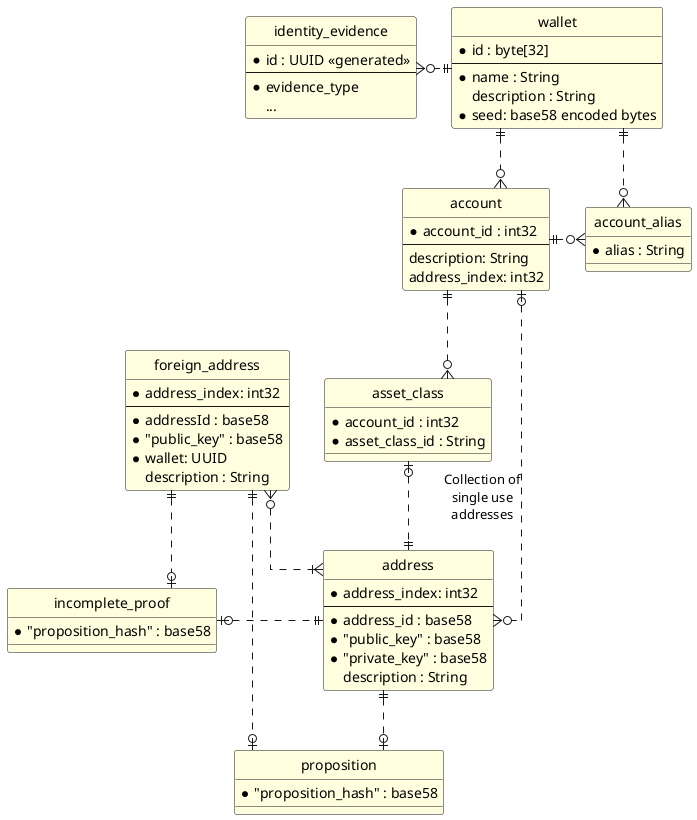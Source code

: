 @startuml

' hide the spot
hide circle

' avoid problems with angled crows feet
skinparam linetype ortho

skinparam class {
  BackgroundColor LightYellow
}

entity wallet {
  *id : byte[32]
  --
  *name : String
  description : String
  *seed: base58 encoded bytes
}

entity "identity_evidence" as identity {
  *id : UUID <<generated>>
  --
  *evidence_type
  ...
}

entity account  {
  *account_id : int32
  --
  description: String
  address_index: int32
}

entity account_alias {
  * alias : String
}

entity asset_class  {
    * account_id : int32
    * asset_class_id : String
}

entity "address" as addr  {
  *address_index: int32
  --
  *address_id : base58
  *"public_key" : base58
  *"private_key" : base58
  description : String
}

entity "foreign_address" as foreign  {
  *address_index: int32
  --
  *addressId : base58
  *"public_key" : base58
  *wallet: UUID
  description : String
}

entity "proposition" as prop  {
  *"proposition_hash" : base58
}

entity "incomplete_proof" as proof  {
  *"proposition_hash" : base58
}

foreign }o..|{ addr
identity }o.|| wallet
wallet ||..o{ account
wallet ||..o{account_alias
account||.o{account_alias
account |o...o{ addr : "Collection of\nsingle use\naddresses"
account ||.o{ asset_class
asset_class |o..|| addr
addr ||..o| prop
proof |o.||addr
foreign ||..o| prop
foreign ||..o| proof
@enduml

